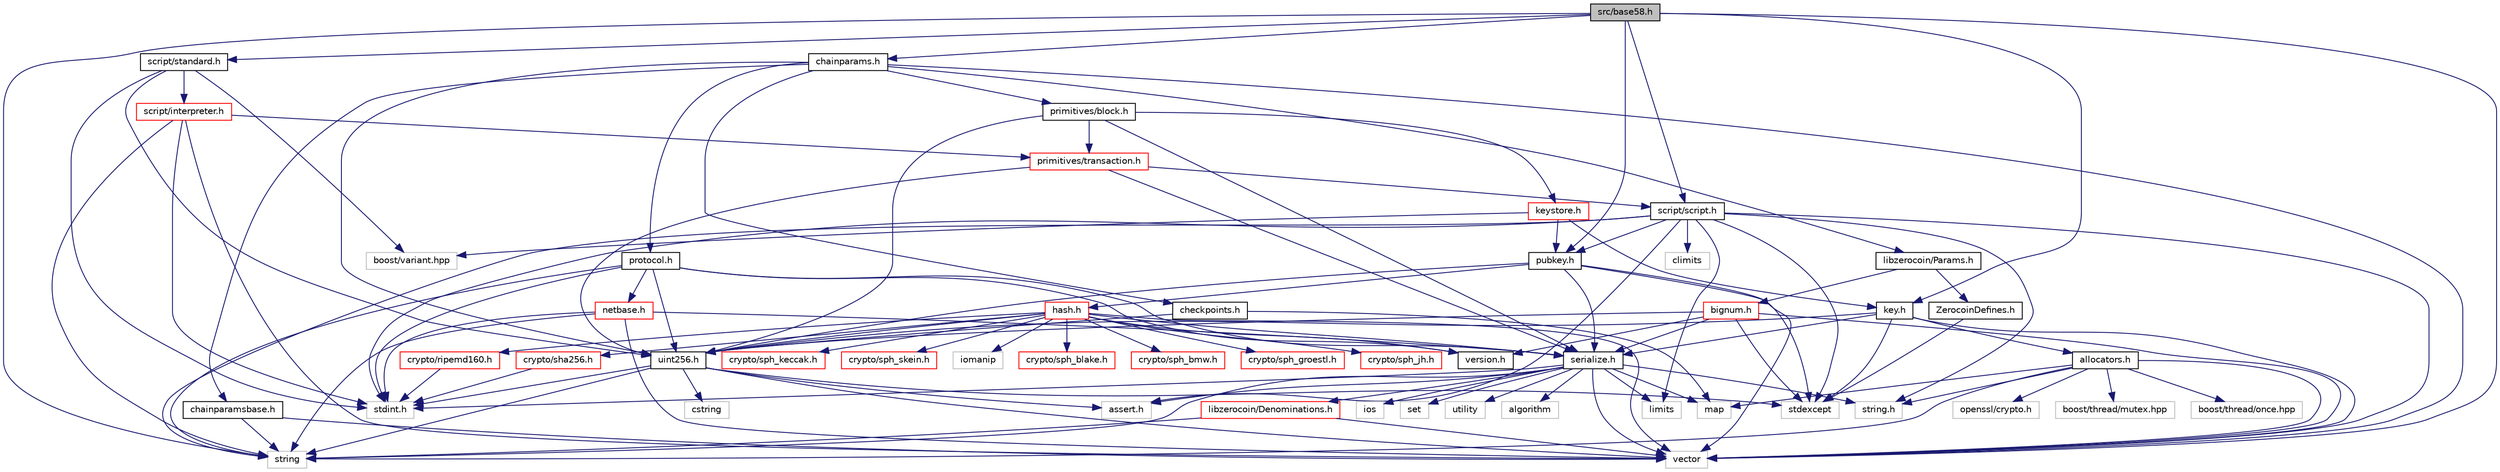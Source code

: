 digraph "src/base58.h"
{
  edge [fontname="Helvetica",fontsize="10",labelfontname="Helvetica",labelfontsize="10"];
  node [fontname="Helvetica",fontsize="10",shape=record];
  Node0 [label="src/base58.h",height=0.2,width=0.4,color="black", fillcolor="grey75", style="filled", fontcolor="black"];
  Node0 -> Node1 [color="midnightblue",fontsize="10",style="solid",fontname="Helvetica"];
  Node1 [label="chainparams.h",height=0.2,width=0.4,color="black", fillcolor="white", style="filled",URL="$chainparams_8h.html"];
  Node1 -> Node2 [color="midnightblue",fontsize="10",style="solid",fontname="Helvetica"];
  Node2 [label="chainparamsbase.h",height=0.2,width=0.4,color="black", fillcolor="white", style="filled",URL="$chainparamsbase_8h.html"];
  Node2 -> Node3 [color="midnightblue",fontsize="10",style="solid",fontname="Helvetica"];
  Node3 [label="string",height=0.2,width=0.4,color="grey75", fillcolor="white", style="filled"];
  Node2 -> Node4 [color="midnightblue",fontsize="10",style="solid",fontname="Helvetica"];
  Node4 [label="vector",height=0.2,width=0.4,color="grey75", fillcolor="white", style="filled"];
  Node1 -> Node5 [color="midnightblue",fontsize="10",style="solid",fontname="Helvetica"];
  Node5 [label="checkpoints.h",height=0.2,width=0.4,color="black", fillcolor="white", style="filled",URL="$checkpoints_8h.html"];
  Node5 -> Node6 [color="midnightblue",fontsize="10",style="solid",fontname="Helvetica"];
  Node6 [label="uint256.h",height=0.2,width=0.4,color="black", fillcolor="white", style="filled",URL="$uint256_8h.html"];
  Node6 -> Node7 [color="midnightblue",fontsize="10",style="solid",fontname="Helvetica"];
  Node7 [label="assert.h",height=0.2,width=0.4,color="grey75", fillcolor="white", style="filled"];
  Node6 -> Node8 [color="midnightblue",fontsize="10",style="solid",fontname="Helvetica"];
  Node8 [label="cstring",height=0.2,width=0.4,color="grey75", fillcolor="white", style="filled"];
  Node6 -> Node9 [color="midnightblue",fontsize="10",style="solid",fontname="Helvetica"];
  Node9 [label="stdexcept",height=0.2,width=0.4,color="grey75", fillcolor="white", style="filled"];
  Node6 -> Node10 [color="midnightblue",fontsize="10",style="solid",fontname="Helvetica"];
  Node10 [label="stdint.h",height=0.2,width=0.4,color="grey75", fillcolor="white", style="filled"];
  Node6 -> Node3 [color="midnightblue",fontsize="10",style="solid",fontname="Helvetica"];
  Node6 -> Node4 [color="midnightblue",fontsize="10",style="solid",fontname="Helvetica"];
  Node5 -> Node11 [color="midnightblue",fontsize="10",style="solid",fontname="Helvetica"];
  Node11 [label="map",height=0.2,width=0.4,color="grey75", fillcolor="white", style="filled"];
  Node1 -> Node12 [color="midnightblue",fontsize="10",style="solid",fontname="Helvetica"];
  Node12 [label="primitives/block.h",height=0.2,width=0.4,color="black", fillcolor="white", style="filled",URL="$block_8h.html"];
  Node12 -> Node13 [color="midnightblue",fontsize="10",style="solid",fontname="Helvetica"];
  Node13 [label="primitives/transaction.h",height=0.2,width=0.4,color="red", fillcolor="white", style="filled",URL="$transaction_8h.html"];
  Node13 -> Node25 [color="midnightblue",fontsize="10",style="solid",fontname="Helvetica"];
  Node25 [label="script/script.h",height=0.2,width=0.4,color="black", fillcolor="white", style="filled",URL="$script_8h.html"];
  Node25 -> Node7 [color="midnightblue",fontsize="10",style="solid",fontname="Helvetica"];
  Node25 -> Node26 [color="midnightblue",fontsize="10",style="solid",fontname="Helvetica"];
  Node26 [label="climits",height=0.2,width=0.4,color="grey75", fillcolor="white", style="filled"];
  Node25 -> Node18 [color="midnightblue",fontsize="10",style="solid",fontname="Helvetica"];
  Node18 [label="limits",height=0.2,width=0.4,color="grey75", fillcolor="white", style="filled"];
  Node25 -> Node27 [color="midnightblue",fontsize="10",style="solid",fontname="Helvetica"];
  Node27 [label="pubkey.h",height=0.2,width=0.4,color="black", fillcolor="white", style="filled",URL="$pubkey_8h.html"];
  Node27 -> Node28 [color="midnightblue",fontsize="10",style="solid",fontname="Helvetica"];
  Node28 [label="hash.h",height=0.2,width=0.4,color="red", fillcolor="white", style="filled",URL="$hash_8h.html"];
  Node28 -> Node29 [color="midnightblue",fontsize="10",style="solid",fontname="Helvetica"];
  Node29 [label="crypto/ripemd160.h",height=0.2,width=0.4,color="red", fillcolor="white", style="filled",URL="$ripemd160_8h.html"];
  Node29 -> Node10 [color="midnightblue",fontsize="10",style="solid",fontname="Helvetica"];
  Node28 -> Node30 [color="midnightblue",fontsize="10",style="solid",fontname="Helvetica"];
  Node30 [label="crypto/sha256.h",height=0.2,width=0.4,color="red", fillcolor="white", style="filled",URL="$sha256_8h.html"];
  Node30 -> Node10 [color="midnightblue",fontsize="10",style="solid",fontname="Helvetica"];
  Node28 -> Node15 [color="midnightblue",fontsize="10",style="solid",fontname="Helvetica"];
  Node15 [label="serialize.h",height=0.2,width=0.4,color="black", fillcolor="white", style="filled",URL="$serialize_8h.html"];
  Node15 -> Node16 [color="midnightblue",fontsize="10",style="solid",fontname="Helvetica"];
  Node16 [label="algorithm",height=0.2,width=0.4,color="grey75", fillcolor="white", style="filled"];
  Node15 -> Node7 [color="midnightblue",fontsize="10",style="solid",fontname="Helvetica"];
  Node15 -> Node17 [color="midnightblue",fontsize="10",style="solid",fontname="Helvetica"];
  Node17 [label="ios",height=0.2,width=0.4,color="grey75", fillcolor="white", style="filled"];
  Node15 -> Node18 [color="midnightblue",fontsize="10",style="solid",fontname="Helvetica"];
  Node15 -> Node11 [color="midnightblue",fontsize="10",style="solid",fontname="Helvetica"];
  Node15 -> Node19 [color="midnightblue",fontsize="10",style="solid",fontname="Helvetica"];
  Node19 [label="set",height=0.2,width=0.4,color="grey75", fillcolor="white", style="filled"];
  Node15 -> Node10 [color="midnightblue",fontsize="10",style="solid",fontname="Helvetica"];
  Node15 -> Node20 [color="midnightblue",fontsize="10",style="solid",fontname="Helvetica"];
  Node20 [label="string.h",height=0.2,width=0.4,color="grey75", fillcolor="white", style="filled"];
  Node15 -> Node3 [color="midnightblue",fontsize="10",style="solid",fontname="Helvetica"];
  Node15 -> Node21 [color="midnightblue",fontsize="10",style="solid",fontname="Helvetica"];
  Node21 [label="utility",height=0.2,width=0.4,color="grey75", fillcolor="white", style="filled"];
  Node15 -> Node4 [color="midnightblue",fontsize="10",style="solid",fontname="Helvetica"];
  Node15 -> Node22 [color="midnightblue",fontsize="10",style="solid",fontname="Helvetica"];
  Node22 [label="libzerocoin/Denominations.h",height=0.2,width=0.4,color="red", fillcolor="white", style="filled",URL="$_denominations_8h.html",tooltip="Denomination info for the Zerocoin library. "];
  Node22 -> Node3 [color="midnightblue",fontsize="10",style="solid",fontname="Helvetica"];
  Node22 -> Node4 [color="midnightblue",fontsize="10",style="solid",fontname="Helvetica"];
  Node28 -> Node6 [color="midnightblue",fontsize="10",style="solid",fontname="Helvetica"];
  Node28 -> Node31 [color="midnightblue",fontsize="10",style="solid",fontname="Helvetica"];
  Node31 [label="version.h",height=0.2,width=0.4,color="black", fillcolor="white", style="filled",URL="$version_8h.html"];
  Node28 -> Node32 [color="midnightblue",fontsize="10",style="solid",fontname="Helvetica"];
  Node32 [label="crypto/sph_blake.h",height=0.2,width=0.4,color="red", fillcolor="white", style="filled",URL="$sph__blake_8h.html",tooltip="BLAKE interface. "];
  Node28 -> Node36 [color="midnightblue",fontsize="10",style="solid",fontname="Helvetica"];
  Node36 [label="crypto/sph_bmw.h",height=0.2,width=0.4,color="red", fillcolor="white", style="filled",URL="$sph__bmw_8h.html",tooltip="BMW interface. "];
  Node28 -> Node37 [color="midnightblue",fontsize="10",style="solid",fontname="Helvetica"];
  Node37 [label="crypto/sph_groestl.h",height=0.2,width=0.4,color="red", fillcolor="white", style="filled",URL="$sph__groestl_8h.html",tooltip="Groestl interface. "];
  Node28 -> Node38 [color="midnightblue",fontsize="10",style="solid",fontname="Helvetica"];
  Node38 [label="crypto/sph_jh.h",height=0.2,width=0.4,color="red", fillcolor="white", style="filled",URL="$sph__jh_8h.html",tooltip="JH interface. "];
  Node28 -> Node39 [color="midnightblue",fontsize="10",style="solid",fontname="Helvetica"];
  Node39 [label="crypto/sph_keccak.h",height=0.2,width=0.4,color="red", fillcolor="white", style="filled",URL="$sph__keccak_8h.html",tooltip="Keccak interface. "];
  Node28 -> Node40 [color="midnightblue",fontsize="10",style="solid",fontname="Helvetica"];
  Node40 [label="crypto/sph_skein.h",height=0.2,width=0.4,color="red", fillcolor="white", style="filled",URL="$sph__skein_8h.html",tooltip="Skein interface. "];
  Node28 -> Node41 [color="midnightblue",fontsize="10",style="solid",fontname="Helvetica"];
  Node41 [label="iomanip",height=0.2,width=0.4,color="grey75", fillcolor="white", style="filled"];
  Node28 -> Node4 [color="midnightblue",fontsize="10",style="solid",fontname="Helvetica"];
  Node27 -> Node15 [color="midnightblue",fontsize="10",style="solid",fontname="Helvetica"];
  Node27 -> Node6 [color="midnightblue",fontsize="10",style="solid",fontname="Helvetica"];
  Node27 -> Node9 [color="midnightblue",fontsize="10",style="solid",fontname="Helvetica"];
  Node27 -> Node4 [color="midnightblue",fontsize="10",style="solid",fontname="Helvetica"];
  Node25 -> Node9 [color="midnightblue",fontsize="10",style="solid",fontname="Helvetica"];
  Node25 -> Node10 [color="midnightblue",fontsize="10",style="solid",fontname="Helvetica"];
  Node25 -> Node20 [color="midnightblue",fontsize="10",style="solid",fontname="Helvetica"];
  Node25 -> Node3 [color="midnightblue",fontsize="10",style="solid",fontname="Helvetica"];
  Node25 -> Node4 [color="midnightblue",fontsize="10",style="solid",fontname="Helvetica"];
  Node13 -> Node15 [color="midnightblue",fontsize="10",style="solid",fontname="Helvetica"];
  Node13 -> Node6 [color="midnightblue",fontsize="10",style="solid",fontname="Helvetica"];
  Node12 -> Node45 [color="midnightblue",fontsize="10",style="solid",fontname="Helvetica"];
  Node45 [label="keystore.h",height=0.2,width=0.4,color="red", fillcolor="white", style="filled",URL="$keystore_8h.html"];
  Node45 -> Node46 [color="midnightblue",fontsize="10",style="solid",fontname="Helvetica"];
  Node46 [label="key.h",height=0.2,width=0.4,color="black", fillcolor="white", style="filled",URL="$key_8h.html"];
  Node46 -> Node47 [color="midnightblue",fontsize="10",style="solid",fontname="Helvetica"];
  Node47 [label="allocators.h",height=0.2,width=0.4,color="black", fillcolor="white", style="filled",URL="$allocators_8h.html"];
  Node47 -> Node11 [color="midnightblue",fontsize="10",style="solid",fontname="Helvetica"];
  Node47 -> Node20 [color="midnightblue",fontsize="10",style="solid",fontname="Helvetica"];
  Node47 -> Node3 [color="midnightblue",fontsize="10",style="solid",fontname="Helvetica"];
  Node47 -> Node4 [color="midnightblue",fontsize="10",style="solid",fontname="Helvetica"];
  Node47 -> Node48 [color="midnightblue",fontsize="10",style="solid",fontname="Helvetica"];
  Node48 [label="boost/thread/mutex.hpp",height=0.2,width=0.4,color="grey75", fillcolor="white", style="filled"];
  Node47 -> Node49 [color="midnightblue",fontsize="10",style="solid",fontname="Helvetica"];
  Node49 [label="boost/thread/once.hpp",height=0.2,width=0.4,color="grey75", fillcolor="white", style="filled"];
  Node47 -> Node50 [color="midnightblue",fontsize="10",style="solid",fontname="Helvetica"];
  Node50 [label="openssl/crypto.h",height=0.2,width=0.4,color="grey75", fillcolor="white", style="filled"];
  Node46 -> Node15 [color="midnightblue",fontsize="10",style="solid",fontname="Helvetica"];
  Node46 -> Node6 [color="midnightblue",fontsize="10",style="solid",fontname="Helvetica"];
  Node46 -> Node9 [color="midnightblue",fontsize="10",style="solid",fontname="Helvetica"];
  Node46 -> Node4 [color="midnightblue",fontsize="10",style="solid",fontname="Helvetica"];
  Node45 -> Node27 [color="midnightblue",fontsize="10",style="solid",fontname="Helvetica"];
  Node45 -> Node57 [color="midnightblue",fontsize="10",style="solid",fontname="Helvetica"];
  Node57 [label="boost/variant.hpp",height=0.2,width=0.4,color="grey75", fillcolor="white", style="filled"];
  Node12 -> Node15 [color="midnightblue",fontsize="10",style="solid",fontname="Helvetica"];
  Node12 -> Node6 [color="midnightblue",fontsize="10",style="solid",fontname="Helvetica"];
  Node1 -> Node58 [color="midnightblue",fontsize="10",style="solid",fontname="Helvetica"];
  Node58 [label="protocol.h",height=0.2,width=0.4,color="black", fillcolor="white", style="filled",URL="$protocol_8h.html"];
  Node58 -> Node59 [color="midnightblue",fontsize="10",style="solid",fontname="Helvetica"];
  Node59 [label="netbase.h",height=0.2,width=0.4,color="red", fillcolor="white", style="filled",URL="$netbase_8h.html"];
  Node59 -> Node15 [color="midnightblue",fontsize="10",style="solid",fontname="Helvetica"];
  Node59 -> Node10 [color="midnightblue",fontsize="10",style="solid",fontname="Helvetica"];
  Node59 -> Node3 [color="midnightblue",fontsize="10",style="solid",fontname="Helvetica"];
  Node59 -> Node4 [color="midnightblue",fontsize="10",style="solid",fontname="Helvetica"];
  Node58 -> Node15 [color="midnightblue",fontsize="10",style="solid",fontname="Helvetica"];
  Node58 -> Node6 [color="midnightblue",fontsize="10",style="solid",fontname="Helvetica"];
  Node58 -> Node31 [color="midnightblue",fontsize="10",style="solid",fontname="Helvetica"];
  Node58 -> Node10 [color="midnightblue",fontsize="10",style="solid",fontname="Helvetica"];
  Node58 -> Node3 [color="midnightblue",fontsize="10",style="solid",fontname="Helvetica"];
  Node1 -> Node6 [color="midnightblue",fontsize="10",style="solid",fontname="Helvetica"];
  Node1 -> Node72 [color="midnightblue",fontsize="10",style="solid",fontname="Helvetica"];
  Node72 [label="libzerocoin/Params.h",height=0.2,width=0.4,color="black", fillcolor="white", style="filled",URL="$_params_8h.html",tooltip="Parameter classes for Zerocoin. "];
  Node72 -> Node73 [color="midnightblue",fontsize="10",style="solid",fontname="Helvetica"];
  Node73 [label="bignum.h",height=0.2,width=0.4,color="red", fillcolor="white", style="filled",URL="$bignum_8h.html"];
  Node73 -> Node9 [color="midnightblue",fontsize="10",style="solid",fontname="Helvetica"];
  Node73 -> Node4 [color="midnightblue",fontsize="10",style="solid",fontname="Helvetica"];
  Node73 -> Node15 [color="midnightblue",fontsize="10",style="solid",fontname="Helvetica"];
  Node73 -> Node6 [color="midnightblue",fontsize="10",style="solid",fontname="Helvetica"];
  Node73 -> Node31 [color="midnightblue",fontsize="10",style="solid",fontname="Helvetica"];
  Node72 -> Node75 [color="midnightblue",fontsize="10",style="solid",fontname="Helvetica"];
  Node75 [label="ZerocoinDefines.h",height=0.2,width=0.4,color="black", fillcolor="white", style="filled",URL="$_zerocoin_defines_8h.html"];
  Node75 -> Node9 [color="midnightblue",fontsize="10",style="solid",fontname="Helvetica"];
  Node1 -> Node4 [color="midnightblue",fontsize="10",style="solid",fontname="Helvetica"];
  Node0 -> Node46 [color="midnightblue",fontsize="10",style="solid",fontname="Helvetica"];
  Node0 -> Node27 [color="midnightblue",fontsize="10",style="solid",fontname="Helvetica"];
  Node0 -> Node25 [color="midnightblue",fontsize="10",style="solid",fontname="Helvetica"];
  Node0 -> Node76 [color="midnightblue",fontsize="10",style="solid",fontname="Helvetica"];
  Node76 [label="script/standard.h",height=0.2,width=0.4,color="black", fillcolor="white", style="filled",URL="$standard_8h.html"];
  Node76 -> Node77 [color="midnightblue",fontsize="10",style="solid",fontname="Helvetica"];
  Node77 [label="script/interpreter.h",height=0.2,width=0.4,color="red", fillcolor="white", style="filled",URL="$interpreter_8h.html"];
  Node77 -> Node13 [color="midnightblue",fontsize="10",style="solid",fontname="Helvetica"];
  Node77 -> Node4 [color="midnightblue",fontsize="10",style="solid",fontname="Helvetica"];
  Node77 -> Node10 [color="midnightblue",fontsize="10",style="solid",fontname="Helvetica"];
  Node77 -> Node3 [color="midnightblue",fontsize="10",style="solid",fontname="Helvetica"];
  Node76 -> Node6 [color="midnightblue",fontsize="10",style="solid",fontname="Helvetica"];
  Node76 -> Node57 [color="midnightblue",fontsize="10",style="solid",fontname="Helvetica"];
  Node76 -> Node10 [color="midnightblue",fontsize="10",style="solid",fontname="Helvetica"];
  Node0 -> Node3 [color="midnightblue",fontsize="10",style="solid",fontname="Helvetica"];
  Node0 -> Node4 [color="midnightblue",fontsize="10",style="solid",fontname="Helvetica"];
}
